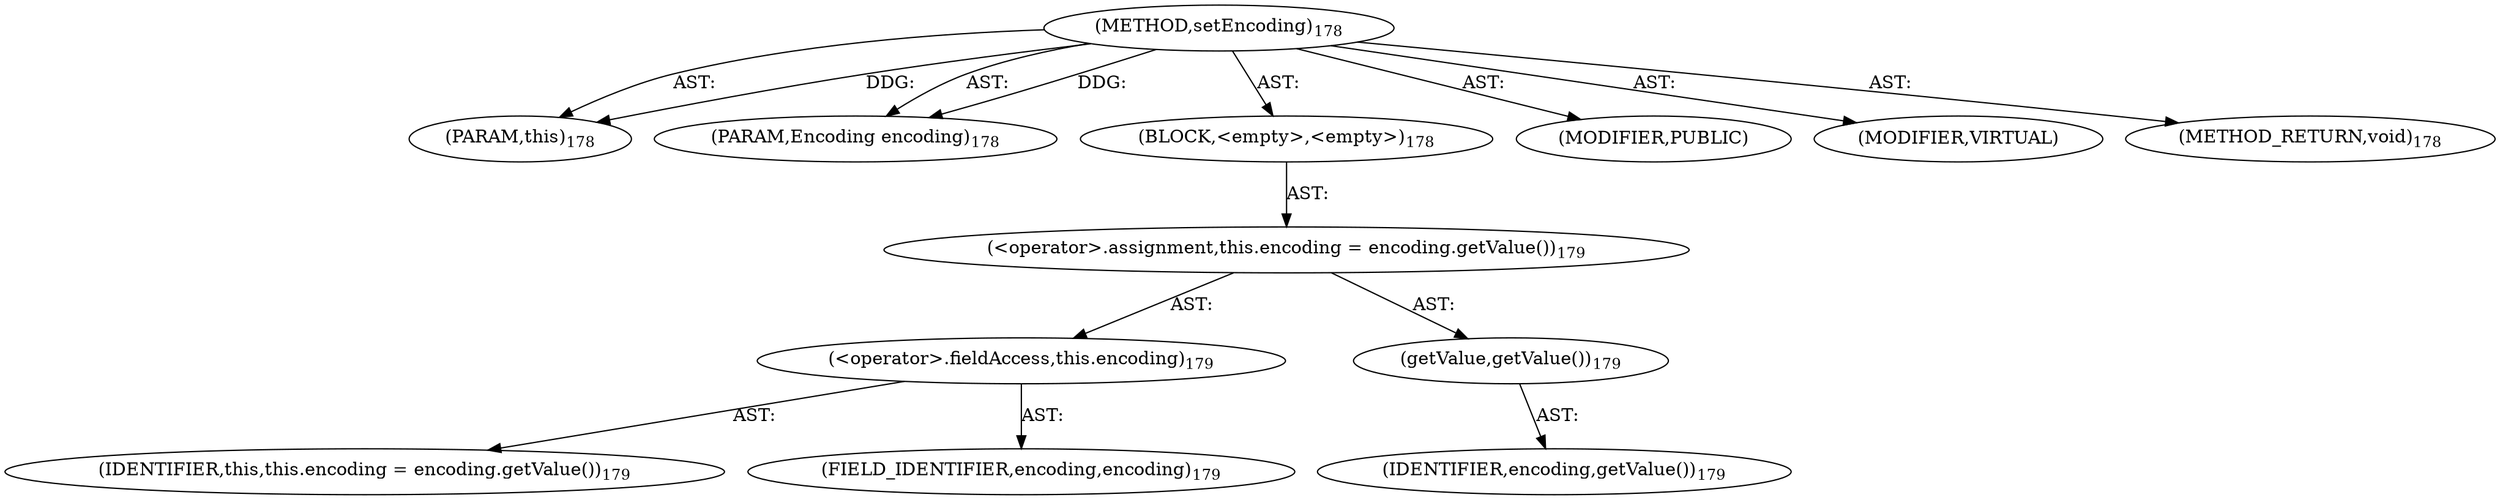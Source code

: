 digraph "setEncoding" {  
"111669149701" [label = <(METHOD,setEncoding)<SUB>178</SUB>> ]
"115964116995" [label = <(PARAM,this)<SUB>178</SUB>> ]
"115964117017" [label = <(PARAM,Encoding encoding)<SUB>178</SUB>> ]
"25769803781" [label = <(BLOCK,&lt;empty&gt;,&lt;empty&gt;)<SUB>178</SUB>> ]
"30064771083" [label = <(&lt;operator&gt;.assignment,this.encoding = encoding.getValue())<SUB>179</SUB>> ]
"30064771084" [label = <(&lt;operator&gt;.fieldAccess,this.encoding)<SUB>179</SUB>> ]
"68719476739" [label = <(IDENTIFIER,this,this.encoding = encoding.getValue())<SUB>179</SUB>> ]
"55834574855" [label = <(FIELD_IDENTIFIER,encoding,encoding)<SUB>179</SUB>> ]
"30064771085" [label = <(getValue,getValue())<SUB>179</SUB>> ]
"68719476784" [label = <(IDENTIFIER,encoding,getValue())<SUB>179</SUB>> ]
"133143986214" [label = <(MODIFIER,PUBLIC)> ]
"133143986215" [label = <(MODIFIER,VIRTUAL)> ]
"128849018885" [label = <(METHOD_RETURN,void)<SUB>178</SUB>> ]
  "111669149701" -> "115964116995"  [ label = "AST: "] 
  "111669149701" -> "115964117017"  [ label = "AST: "] 
  "111669149701" -> "25769803781"  [ label = "AST: "] 
  "111669149701" -> "133143986214"  [ label = "AST: "] 
  "111669149701" -> "133143986215"  [ label = "AST: "] 
  "111669149701" -> "128849018885"  [ label = "AST: "] 
  "25769803781" -> "30064771083"  [ label = "AST: "] 
  "30064771083" -> "30064771084"  [ label = "AST: "] 
  "30064771083" -> "30064771085"  [ label = "AST: "] 
  "30064771084" -> "68719476739"  [ label = "AST: "] 
  "30064771084" -> "55834574855"  [ label = "AST: "] 
  "30064771085" -> "68719476784"  [ label = "AST: "] 
  "111669149701" -> "115964116995"  [ label = "DDG: "] 
  "111669149701" -> "115964117017"  [ label = "DDG: "] 
}
